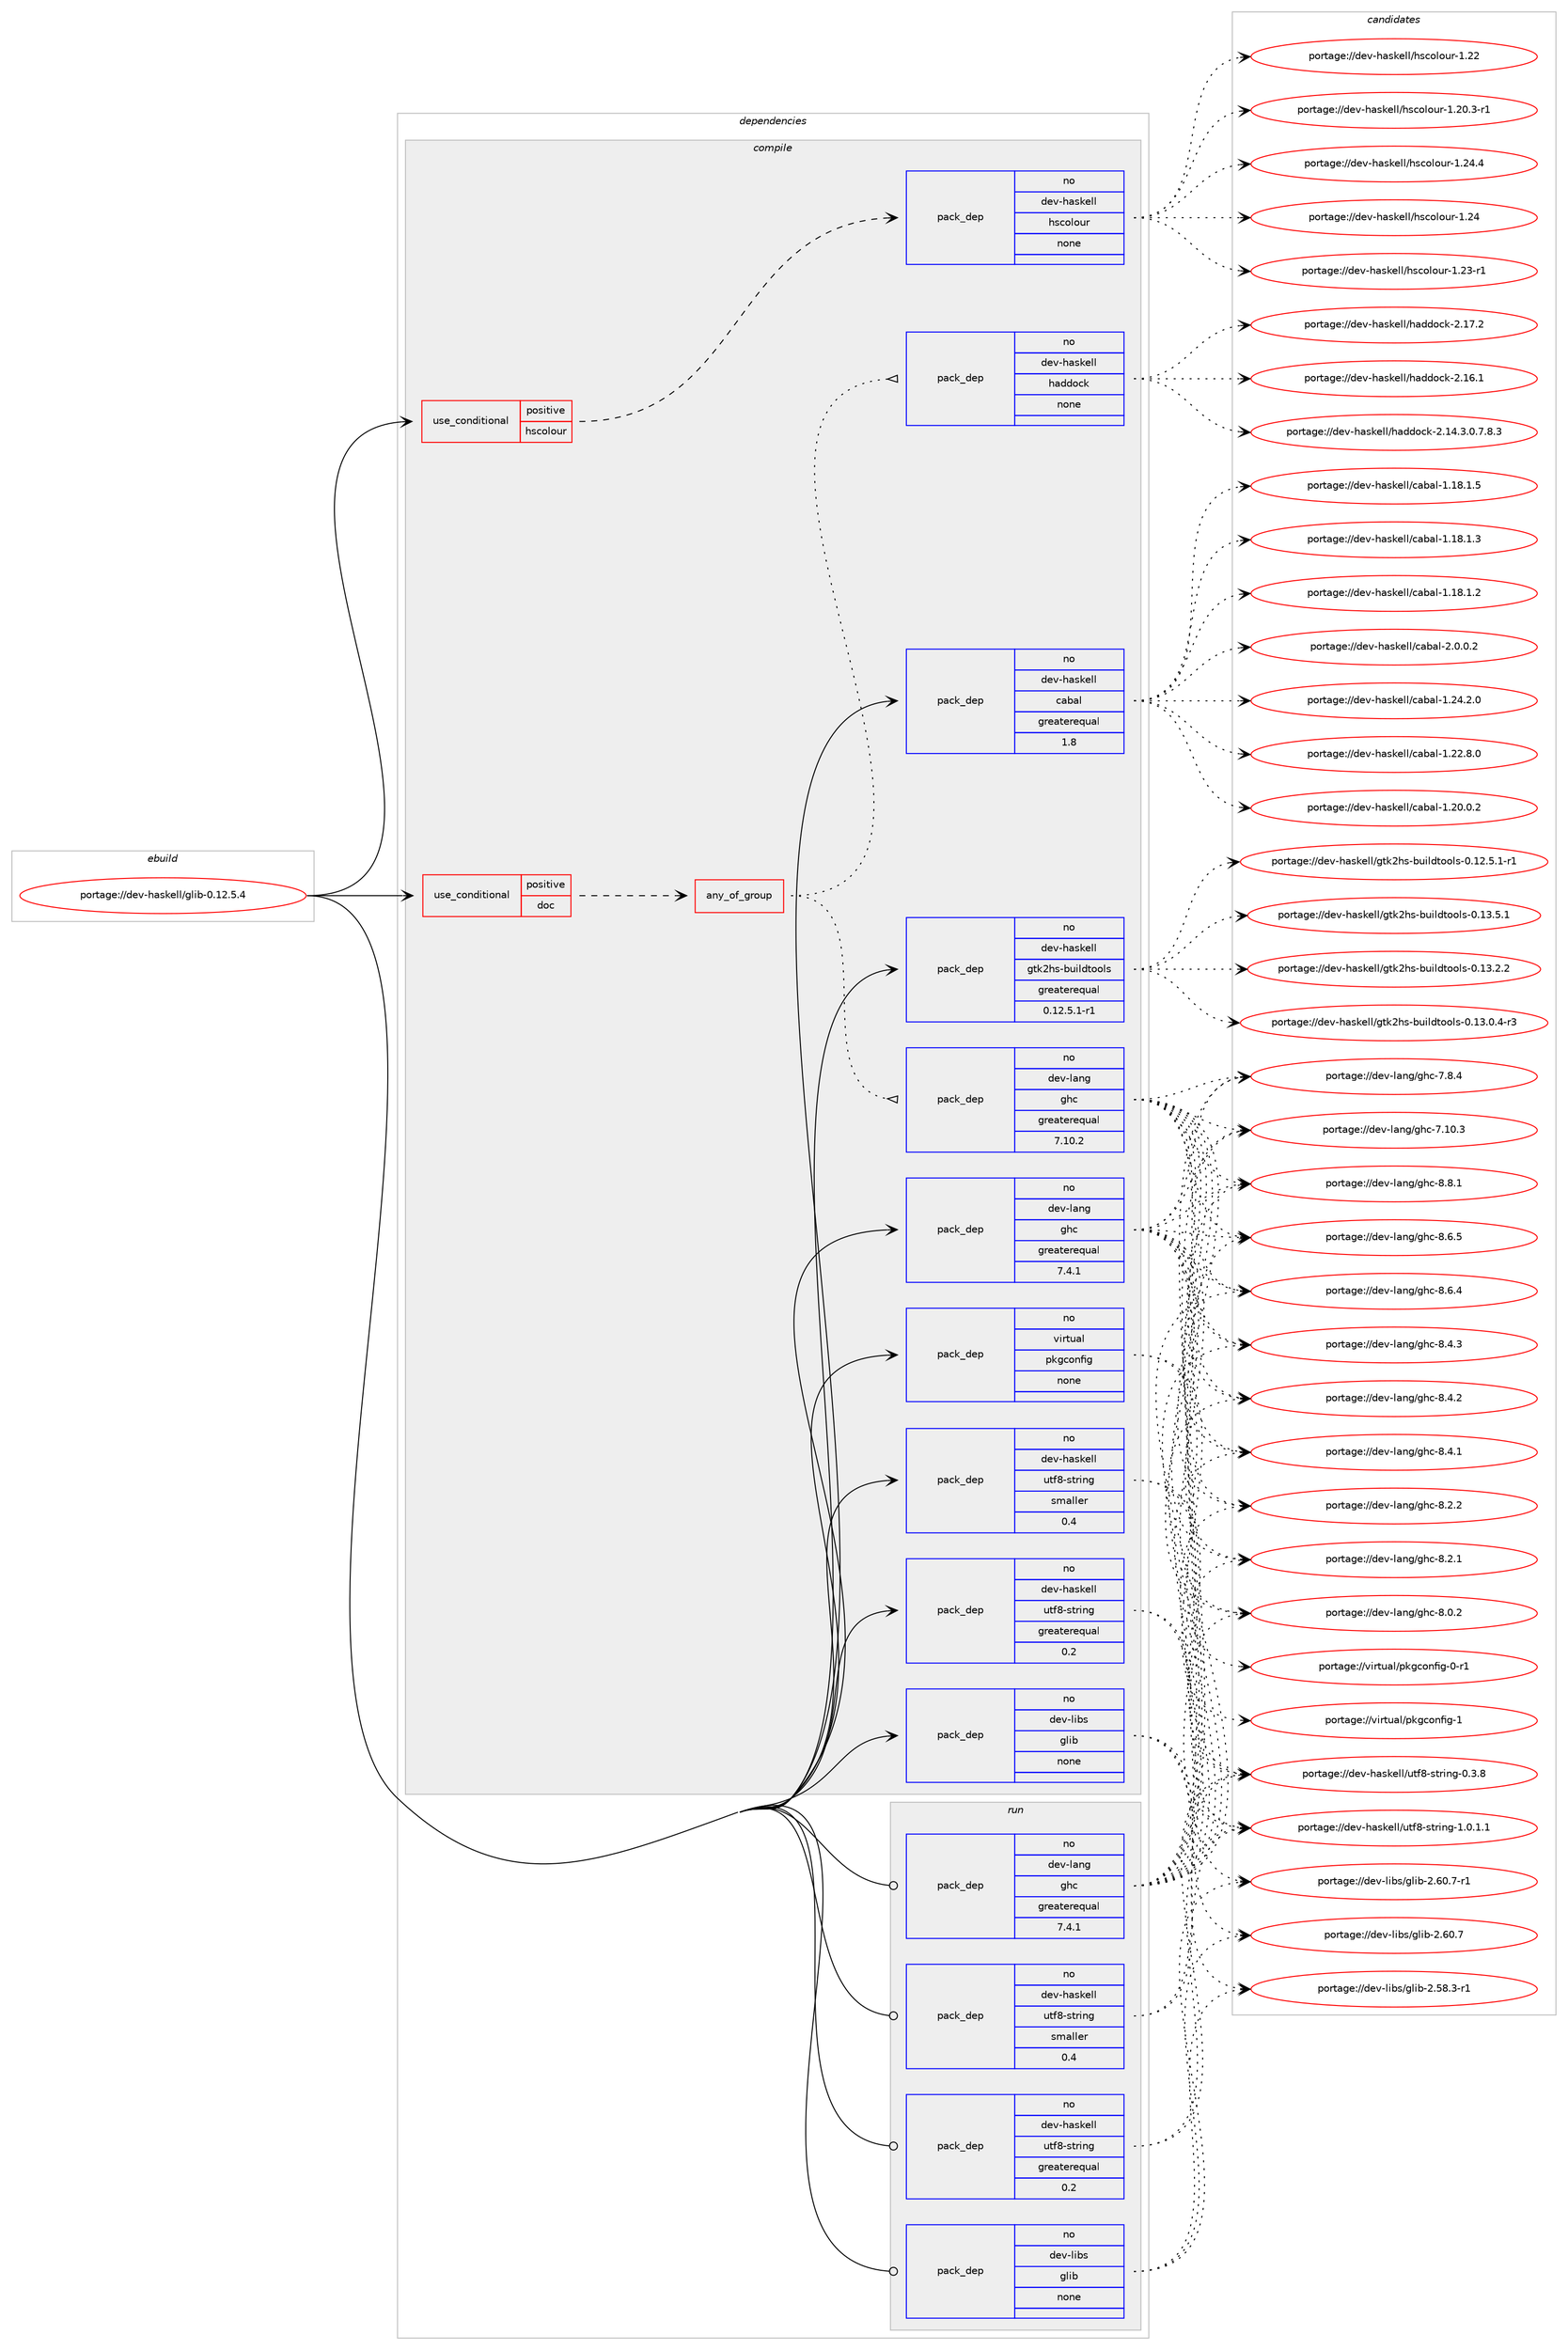 digraph prolog {

# *************
# Graph options
# *************

newrank=true;
concentrate=true;
compound=true;
graph [rankdir=LR,fontname=Helvetica,fontsize=10,ranksep=1.5];#, ranksep=2.5, nodesep=0.2];
edge  [arrowhead=vee];
node  [fontname=Helvetica,fontsize=10];

# **********
# The ebuild
# **********

subgraph cluster_leftcol {
color=gray;
label=<<i>ebuild</i>>;
id [label="portage://dev-haskell/glib-0.12.5.4", color=red, width=4, href="../dev-haskell/glib-0.12.5.4.svg"];
}

# ****************
# The dependencies
# ****************

subgraph cluster_midcol {
color=gray;
label=<<i>dependencies</i>>;
subgraph cluster_compile {
fillcolor="#eeeeee";
style=filled;
label=<<i>compile</i>>;
subgraph cond133864 {
dependency561865 [label=<<TABLE BORDER="0" CELLBORDER="1" CELLSPACING="0" CELLPADDING="4"><TR><TD ROWSPAN="3" CELLPADDING="10">use_conditional</TD></TR><TR><TD>positive</TD></TR><TR><TD>doc</TD></TR></TABLE>>, shape=none, color=red];
subgraph any6405 {
dependency561866 [label=<<TABLE BORDER="0" CELLBORDER="1" CELLSPACING="0" CELLPADDING="4"><TR><TD CELLPADDING="10">any_of_group</TD></TR></TABLE>>, shape=none, color=red];subgraph pack421359 {
dependency561867 [label=<<TABLE BORDER="0" CELLBORDER="1" CELLSPACING="0" CELLPADDING="4" WIDTH="220"><TR><TD ROWSPAN="6" CELLPADDING="30">pack_dep</TD></TR><TR><TD WIDTH="110">no</TD></TR><TR><TD>dev-haskell</TD></TR><TR><TD>haddock</TD></TR><TR><TD>none</TD></TR><TR><TD></TD></TR></TABLE>>, shape=none, color=blue];
}
dependency561866:e -> dependency561867:w [weight=20,style="dotted",arrowhead="oinv"];
subgraph pack421360 {
dependency561868 [label=<<TABLE BORDER="0" CELLBORDER="1" CELLSPACING="0" CELLPADDING="4" WIDTH="220"><TR><TD ROWSPAN="6" CELLPADDING="30">pack_dep</TD></TR><TR><TD WIDTH="110">no</TD></TR><TR><TD>dev-lang</TD></TR><TR><TD>ghc</TD></TR><TR><TD>greaterequal</TD></TR><TR><TD>7.10.2</TD></TR></TABLE>>, shape=none, color=blue];
}
dependency561866:e -> dependency561868:w [weight=20,style="dotted",arrowhead="oinv"];
}
dependency561865:e -> dependency561866:w [weight=20,style="dashed",arrowhead="vee"];
}
id:e -> dependency561865:w [weight=20,style="solid",arrowhead="vee"];
subgraph cond133865 {
dependency561869 [label=<<TABLE BORDER="0" CELLBORDER="1" CELLSPACING="0" CELLPADDING="4"><TR><TD ROWSPAN="3" CELLPADDING="10">use_conditional</TD></TR><TR><TD>positive</TD></TR><TR><TD>hscolour</TD></TR></TABLE>>, shape=none, color=red];
subgraph pack421361 {
dependency561870 [label=<<TABLE BORDER="0" CELLBORDER="1" CELLSPACING="0" CELLPADDING="4" WIDTH="220"><TR><TD ROWSPAN="6" CELLPADDING="30">pack_dep</TD></TR><TR><TD WIDTH="110">no</TD></TR><TR><TD>dev-haskell</TD></TR><TR><TD>hscolour</TD></TR><TR><TD>none</TD></TR><TR><TD></TD></TR></TABLE>>, shape=none, color=blue];
}
dependency561869:e -> dependency561870:w [weight=20,style="dashed",arrowhead="vee"];
}
id:e -> dependency561869:w [weight=20,style="solid",arrowhead="vee"];
subgraph pack421362 {
dependency561871 [label=<<TABLE BORDER="0" CELLBORDER="1" CELLSPACING="0" CELLPADDING="4" WIDTH="220"><TR><TD ROWSPAN="6" CELLPADDING="30">pack_dep</TD></TR><TR><TD WIDTH="110">no</TD></TR><TR><TD>dev-haskell</TD></TR><TR><TD>cabal</TD></TR><TR><TD>greaterequal</TD></TR><TR><TD>1.8</TD></TR></TABLE>>, shape=none, color=blue];
}
id:e -> dependency561871:w [weight=20,style="solid",arrowhead="vee"];
subgraph pack421363 {
dependency561872 [label=<<TABLE BORDER="0" CELLBORDER="1" CELLSPACING="0" CELLPADDING="4" WIDTH="220"><TR><TD ROWSPAN="6" CELLPADDING="30">pack_dep</TD></TR><TR><TD WIDTH="110">no</TD></TR><TR><TD>dev-haskell</TD></TR><TR><TD>gtk2hs-buildtools</TD></TR><TR><TD>greaterequal</TD></TR><TR><TD>0.12.5.1-r1</TD></TR></TABLE>>, shape=none, color=blue];
}
id:e -> dependency561872:w [weight=20,style="solid",arrowhead="vee"];
subgraph pack421364 {
dependency561873 [label=<<TABLE BORDER="0" CELLBORDER="1" CELLSPACING="0" CELLPADDING="4" WIDTH="220"><TR><TD ROWSPAN="6" CELLPADDING="30">pack_dep</TD></TR><TR><TD WIDTH="110">no</TD></TR><TR><TD>dev-haskell</TD></TR><TR><TD>utf8-string</TD></TR><TR><TD>greaterequal</TD></TR><TR><TD>0.2</TD></TR></TABLE>>, shape=none, color=blue];
}
id:e -> dependency561873:w [weight=20,style="solid",arrowhead="vee"];
subgraph pack421365 {
dependency561874 [label=<<TABLE BORDER="0" CELLBORDER="1" CELLSPACING="0" CELLPADDING="4" WIDTH="220"><TR><TD ROWSPAN="6" CELLPADDING="30">pack_dep</TD></TR><TR><TD WIDTH="110">no</TD></TR><TR><TD>dev-haskell</TD></TR><TR><TD>utf8-string</TD></TR><TR><TD>smaller</TD></TR><TR><TD>0.4</TD></TR></TABLE>>, shape=none, color=blue];
}
id:e -> dependency561874:w [weight=20,style="solid",arrowhead="vee"];
subgraph pack421366 {
dependency561875 [label=<<TABLE BORDER="0" CELLBORDER="1" CELLSPACING="0" CELLPADDING="4" WIDTH="220"><TR><TD ROWSPAN="6" CELLPADDING="30">pack_dep</TD></TR><TR><TD WIDTH="110">no</TD></TR><TR><TD>dev-lang</TD></TR><TR><TD>ghc</TD></TR><TR><TD>greaterequal</TD></TR><TR><TD>7.4.1</TD></TR></TABLE>>, shape=none, color=blue];
}
id:e -> dependency561875:w [weight=20,style="solid",arrowhead="vee"];
subgraph pack421367 {
dependency561876 [label=<<TABLE BORDER="0" CELLBORDER="1" CELLSPACING="0" CELLPADDING="4" WIDTH="220"><TR><TD ROWSPAN="6" CELLPADDING="30">pack_dep</TD></TR><TR><TD WIDTH="110">no</TD></TR><TR><TD>dev-libs</TD></TR><TR><TD>glib</TD></TR><TR><TD>none</TD></TR><TR><TD></TD></TR></TABLE>>, shape=none, color=blue];
}
id:e -> dependency561876:w [weight=20,style="solid",arrowhead="vee"];
subgraph pack421368 {
dependency561877 [label=<<TABLE BORDER="0" CELLBORDER="1" CELLSPACING="0" CELLPADDING="4" WIDTH="220"><TR><TD ROWSPAN="6" CELLPADDING="30">pack_dep</TD></TR><TR><TD WIDTH="110">no</TD></TR><TR><TD>virtual</TD></TR><TR><TD>pkgconfig</TD></TR><TR><TD>none</TD></TR><TR><TD></TD></TR></TABLE>>, shape=none, color=blue];
}
id:e -> dependency561877:w [weight=20,style="solid",arrowhead="vee"];
}
subgraph cluster_compileandrun {
fillcolor="#eeeeee";
style=filled;
label=<<i>compile and run</i>>;
}
subgraph cluster_run {
fillcolor="#eeeeee";
style=filled;
label=<<i>run</i>>;
subgraph pack421369 {
dependency561878 [label=<<TABLE BORDER="0" CELLBORDER="1" CELLSPACING="0" CELLPADDING="4" WIDTH="220"><TR><TD ROWSPAN="6" CELLPADDING="30">pack_dep</TD></TR><TR><TD WIDTH="110">no</TD></TR><TR><TD>dev-haskell</TD></TR><TR><TD>utf8-string</TD></TR><TR><TD>greaterequal</TD></TR><TR><TD>0.2</TD></TR></TABLE>>, shape=none, color=blue];
}
id:e -> dependency561878:w [weight=20,style="solid",arrowhead="odot"];
subgraph pack421370 {
dependency561879 [label=<<TABLE BORDER="0" CELLBORDER="1" CELLSPACING="0" CELLPADDING="4" WIDTH="220"><TR><TD ROWSPAN="6" CELLPADDING="30">pack_dep</TD></TR><TR><TD WIDTH="110">no</TD></TR><TR><TD>dev-haskell</TD></TR><TR><TD>utf8-string</TD></TR><TR><TD>smaller</TD></TR><TR><TD>0.4</TD></TR></TABLE>>, shape=none, color=blue];
}
id:e -> dependency561879:w [weight=20,style="solid",arrowhead="odot"];
subgraph pack421371 {
dependency561880 [label=<<TABLE BORDER="0" CELLBORDER="1" CELLSPACING="0" CELLPADDING="4" WIDTH="220"><TR><TD ROWSPAN="6" CELLPADDING="30">pack_dep</TD></TR><TR><TD WIDTH="110">no</TD></TR><TR><TD>dev-lang</TD></TR><TR><TD>ghc</TD></TR><TR><TD>greaterequal</TD></TR><TR><TD>7.4.1</TD></TR></TABLE>>, shape=none, color=blue];
}
id:e -> dependency561880:w [weight=20,style="solid",arrowhead="odot"];
subgraph pack421372 {
dependency561881 [label=<<TABLE BORDER="0" CELLBORDER="1" CELLSPACING="0" CELLPADDING="4" WIDTH="220"><TR><TD ROWSPAN="6" CELLPADDING="30">pack_dep</TD></TR><TR><TD WIDTH="110">no</TD></TR><TR><TD>dev-libs</TD></TR><TR><TD>glib</TD></TR><TR><TD>none</TD></TR><TR><TD></TD></TR></TABLE>>, shape=none, color=blue];
}
id:e -> dependency561881:w [weight=20,style="solid",arrowhead="odot"];
}
}

# **************
# The candidates
# **************

subgraph cluster_choices {
rank=same;
color=gray;
label=<<i>candidates</i>>;

subgraph choice421359 {
color=black;
nodesep=1;
choice100101118451049711510710110810847104971001001119910745504649554650 [label="portage://dev-haskell/haddock-2.17.2", color=red, width=4,href="../dev-haskell/haddock-2.17.2.svg"];
choice100101118451049711510710110810847104971001001119910745504649544649 [label="portage://dev-haskell/haddock-2.16.1", color=red, width=4,href="../dev-haskell/haddock-2.16.1.svg"];
choice1001011184510497115107101108108471049710010011199107455046495246514648465546564651 [label="portage://dev-haskell/haddock-2.14.3.0.7.8.3", color=red, width=4,href="../dev-haskell/haddock-2.14.3.0.7.8.3.svg"];
dependency561867:e -> choice100101118451049711510710110810847104971001001119910745504649554650:w [style=dotted,weight="100"];
dependency561867:e -> choice100101118451049711510710110810847104971001001119910745504649544649:w [style=dotted,weight="100"];
dependency561867:e -> choice1001011184510497115107101108108471049710010011199107455046495246514648465546564651:w [style=dotted,weight="100"];
}
subgraph choice421360 {
color=black;
nodesep=1;
choice10010111845108971101034710310499455646564649 [label="portage://dev-lang/ghc-8.8.1", color=red, width=4,href="../dev-lang/ghc-8.8.1.svg"];
choice10010111845108971101034710310499455646544653 [label="portage://dev-lang/ghc-8.6.5", color=red, width=4,href="../dev-lang/ghc-8.6.5.svg"];
choice10010111845108971101034710310499455646544652 [label="portage://dev-lang/ghc-8.6.4", color=red, width=4,href="../dev-lang/ghc-8.6.4.svg"];
choice10010111845108971101034710310499455646524651 [label="portage://dev-lang/ghc-8.4.3", color=red, width=4,href="../dev-lang/ghc-8.4.3.svg"];
choice10010111845108971101034710310499455646524650 [label="portage://dev-lang/ghc-8.4.2", color=red, width=4,href="../dev-lang/ghc-8.4.2.svg"];
choice10010111845108971101034710310499455646524649 [label="portage://dev-lang/ghc-8.4.1", color=red, width=4,href="../dev-lang/ghc-8.4.1.svg"];
choice10010111845108971101034710310499455646504650 [label="portage://dev-lang/ghc-8.2.2", color=red, width=4,href="../dev-lang/ghc-8.2.2.svg"];
choice10010111845108971101034710310499455646504649 [label="portage://dev-lang/ghc-8.2.1", color=red, width=4,href="../dev-lang/ghc-8.2.1.svg"];
choice10010111845108971101034710310499455646484650 [label="portage://dev-lang/ghc-8.0.2", color=red, width=4,href="../dev-lang/ghc-8.0.2.svg"];
choice10010111845108971101034710310499455546564652 [label="portage://dev-lang/ghc-7.8.4", color=red, width=4,href="../dev-lang/ghc-7.8.4.svg"];
choice1001011184510897110103471031049945554649484651 [label="portage://dev-lang/ghc-7.10.3", color=red, width=4,href="../dev-lang/ghc-7.10.3.svg"];
dependency561868:e -> choice10010111845108971101034710310499455646564649:w [style=dotted,weight="100"];
dependency561868:e -> choice10010111845108971101034710310499455646544653:w [style=dotted,weight="100"];
dependency561868:e -> choice10010111845108971101034710310499455646544652:w [style=dotted,weight="100"];
dependency561868:e -> choice10010111845108971101034710310499455646524651:w [style=dotted,weight="100"];
dependency561868:e -> choice10010111845108971101034710310499455646524650:w [style=dotted,weight="100"];
dependency561868:e -> choice10010111845108971101034710310499455646524649:w [style=dotted,weight="100"];
dependency561868:e -> choice10010111845108971101034710310499455646504650:w [style=dotted,weight="100"];
dependency561868:e -> choice10010111845108971101034710310499455646504649:w [style=dotted,weight="100"];
dependency561868:e -> choice10010111845108971101034710310499455646484650:w [style=dotted,weight="100"];
dependency561868:e -> choice10010111845108971101034710310499455546564652:w [style=dotted,weight="100"];
dependency561868:e -> choice1001011184510897110103471031049945554649484651:w [style=dotted,weight="100"];
}
subgraph choice421361 {
color=black;
nodesep=1;
choice1001011184510497115107101108108471041159911110811111711445494650524652 [label="portage://dev-haskell/hscolour-1.24.4", color=red, width=4,href="../dev-haskell/hscolour-1.24.4.svg"];
choice100101118451049711510710110810847104115991111081111171144549465052 [label="portage://dev-haskell/hscolour-1.24", color=red, width=4,href="../dev-haskell/hscolour-1.24.svg"];
choice1001011184510497115107101108108471041159911110811111711445494650514511449 [label="portage://dev-haskell/hscolour-1.23-r1", color=red, width=4,href="../dev-haskell/hscolour-1.23-r1.svg"];
choice100101118451049711510710110810847104115991111081111171144549465050 [label="portage://dev-haskell/hscolour-1.22", color=red, width=4,href="../dev-haskell/hscolour-1.22.svg"];
choice10010111845104971151071011081084710411599111108111117114454946504846514511449 [label="portage://dev-haskell/hscolour-1.20.3-r1", color=red, width=4,href="../dev-haskell/hscolour-1.20.3-r1.svg"];
dependency561870:e -> choice1001011184510497115107101108108471041159911110811111711445494650524652:w [style=dotted,weight="100"];
dependency561870:e -> choice100101118451049711510710110810847104115991111081111171144549465052:w [style=dotted,weight="100"];
dependency561870:e -> choice1001011184510497115107101108108471041159911110811111711445494650514511449:w [style=dotted,weight="100"];
dependency561870:e -> choice100101118451049711510710110810847104115991111081111171144549465050:w [style=dotted,weight="100"];
dependency561870:e -> choice10010111845104971151071011081084710411599111108111117114454946504846514511449:w [style=dotted,weight="100"];
}
subgraph choice421362 {
color=black;
nodesep=1;
choice100101118451049711510710110810847999798971084550464846484650 [label="portage://dev-haskell/cabal-2.0.0.2", color=red, width=4,href="../dev-haskell/cabal-2.0.0.2.svg"];
choice10010111845104971151071011081084799979897108454946505246504648 [label="portage://dev-haskell/cabal-1.24.2.0", color=red, width=4,href="../dev-haskell/cabal-1.24.2.0.svg"];
choice10010111845104971151071011081084799979897108454946505046564648 [label="portage://dev-haskell/cabal-1.22.8.0", color=red, width=4,href="../dev-haskell/cabal-1.22.8.0.svg"];
choice10010111845104971151071011081084799979897108454946504846484650 [label="portage://dev-haskell/cabal-1.20.0.2", color=red, width=4,href="../dev-haskell/cabal-1.20.0.2.svg"];
choice10010111845104971151071011081084799979897108454946495646494653 [label="portage://dev-haskell/cabal-1.18.1.5", color=red, width=4,href="../dev-haskell/cabal-1.18.1.5.svg"];
choice10010111845104971151071011081084799979897108454946495646494651 [label="portage://dev-haskell/cabal-1.18.1.3", color=red, width=4,href="../dev-haskell/cabal-1.18.1.3.svg"];
choice10010111845104971151071011081084799979897108454946495646494650 [label="portage://dev-haskell/cabal-1.18.1.2", color=red, width=4,href="../dev-haskell/cabal-1.18.1.2.svg"];
dependency561871:e -> choice100101118451049711510710110810847999798971084550464846484650:w [style=dotted,weight="100"];
dependency561871:e -> choice10010111845104971151071011081084799979897108454946505246504648:w [style=dotted,weight="100"];
dependency561871:e -> choice10010111845104971151071011081084799979897108454946505046564648:w [style=dotted,weight="100"];
dependency561871:e -> choice10010111845104971151071011081084799979897108454946504846484650:w [style=dotted,weight="100"];
dependency561871:e -> choice10010111845104971151071011081084799979897108454946495646494653:w [style=dotted,weight="100"];
dependency561871:e -> choice10010111845104971151071011081084799979897108454946495646494651:w [style=dotted,weight="100"];
dependency561871:e -> choice10010111845104971151071011081084799979897108454946495646494650:w [style=dotted,weight="100"];
}
subgraph choice421363 {
color=black;
nodesep=1;
choice100101118451049711510710110810847103116107501041154598117105108100116111111108115454846495146534649 [label="portage://dev-haskell/gtk2hs-buildtools-0.13.5.1", color=red, width=4,href="../dev-haskell/gtk2hs-buildtools-0.13.5.1.svg"];
choice100101118451049711510710110810847103116107501041154598117105108100116111111108115454846495146504650 [label="portage://dev-haskell/gtk2hs-buildtools-0.13.2.2", color=red, width=4,href="../dev-haskell/gtk2hs-buildtools-0.13.2.2.svg"];
choice1001011184510497115107101108108471031161075010411545981171051081001161111111081154548464951464846524511451 [label="portage://dev-haskell/gtk2hs-buildtools-0.13.0.4-r3", color=red, width=4,href="../dev-haskell/gtk2hs-buildtools-0.13.0.4-r3.svg"];
choice1001011184510497115107101108108471031161075010411545981171051081001161111111081154548464950465346494511449 [label="portage://dev-haskell/gtk2hs-buildtools-0.12.5.1-r1", color=red, width=4,href="../dev-haskell/gtk2hs-buildtools-0.12.5.1-r1.svg"];
dependency561872:e -> choice100101118451049711510710110810847103116107501041154598117105108100116111111108115454846495146534649:w [style=dotted,weight="100"];
dependency561872:e -> choice100101118451049711510710110810847103116107501041154598117105108100116111111108115454846495146504650:w [style=dotted,weight="100"];
dependency561872:e -> choice1001011184510497115107101108108471031161075010411545981171051081001161111111081154548464951464846524511451:w [style=dotted,weight="100"];
dependency561872:e -> choice1001011184510497115107101108108471031161075010411545981171051081001161111111081154548464950465346494511449:w [style=dotted,weight="100"];
}
subgraph choice421364 {
color=black;
nodesep=1;
choice10010111845104971151071011081084711711610256451151161141051101034549464846494649 [label="portage://dev-haskell/utf8-string-1.0.1.1", color=red, width=4,href="../dev-haskell/utf8-string-1.0.1.1.svg"];
choice1001011184510497115107101108108471171161025645115116114105110103454846514656 [label="portage://dev-haskell/utf8-string-0.3.8", color=red, width=4,href="../dev-haskell/utf8-string-0.3.8.svg"];
dependency561873:e -> choice10010111845104971151071011081084711711610256451151161141051101034549464846494649:w [style=dotted,weight="100"];
dependency561873:e -> choice1001011184510497115107101108108471171161025645115116114105110103454846514656:w [style=dotted,weight="100"];
}
subgraph choice421365 {
color=black;
nodesep=1;
choice10010111845104971151071011081084711711610256451151161141051101034549464846494649 [label="portage://dev-haskell/utf8-string-1.0.1.1", color=red, width=4,href="../dev-haskell/utf8-string-1.0.1.1.svg"];
choice1001011184510497115107101108108471171161025645115116114105110103454846514656 [label="portage://dev-haskell/utf8-string-0.3.8", color=red, width=4,href="../dev-haskell/utf8-string-0.3.8.svg"];
dependency561874:e -> choice10010111845104971151071011081084711711610256451151161141051101034549464846494649:w [style=dotted,weight="100"];
dependency561874:e -> choice1001011184510497115107101108108471171161025645115116114105110103454846514656:w [style=dotted,weight="100"];
}
subgraph choice421366 {
color=black;
nodesep=1;
choice10010111845108971101034710310499455646564649 [label="portage://dev-lang/ghc-8.8.1", color=red, width=4,href="../dev-lang/ghc-8.8.1.svg"];
choice10010111845108971101034710310499455646544653 [label="portage://dev-lang/ghc-8.6.5", color=red, width=4,href="../dev-lang/ghc-8.6.5.svg"];
choice10010111845108971101034710310499455646544652 [label="portage://dev-lang/ghc-8.6.4", color=red, width=4,href="../dev-lang/ghc-8.6.4.svg"];
choice10010111845108971101034710310499455646524651 [label="portage://dev-lang/ghc-8.4.3", color=red, width=4,href="../dev-lang/ghc-8.4.3.svg"];
choice10010111845108971101034710310499455646524650 [label="portage://dev-lang/ghc-8.4.2", color=red, width=4,href="../dev-lang/ghc-8.4.2.svg"];
choice10010111845108971101034710310499455646524649 [label="portage://dev-lang/ghc-8.4.1", color=red, width=4,href="../dev-lang/ghc-8.4.1.svg"];
choice10010111845108971101034710310499455646504650 [label="portage://dev-lang/ghc-8.2.2", color=red, width=4,href="../dev-lang/ghc-8.2.2.svg"];
choice10010111845108971101034710310499455646504649 [label="portage://dev-lang/ghc-8.2.1", color=red, width=4,href="../dev-lang/ghc-8.2.1.svg"];
choice10010111845108971101034710310499455646484650 [label="portage://dev-lang/ghc-8.0.2", color=red, width=4,href="../dev-lang/ghc-8.0.2.svg"];
choice10010111845108971101034710310499455546564652 [label="portage://dev-lang/ghc-7.8.4", color=red, width=4,href="../dev-lang/ghc-7.8.4.svg"];
choice1001011184510897110103471031049945554649484651 [label="portage://dev-lang/ghc-7.10.3", color=red, width=4,href="../dev-lang/ghc-7.10.3.svg"];
dependency561875:e -> choice10010111845108971101034710310499455646564649:w [style=dotted,weight="100"];
dependency561875:e -> choice10010111845108971101034710310499455646544653:w [style=dotted,weight="100"];
dependency561875:e -> choice10010111845108971101034710310499455646544652:w [style=dotted,weight="100"];
dependency561875:e -> choice10010111845108971101034710310499455646524651:w [style=dotted,weight="100"];
dependency561875:e -> choice10010111845108971101034710310499455646524650:w [style=dotted,weight="100"];
dependency561875:e -> choice10010111845108971101034710310499455646524649:w [style=dotted,weight="100"];
dependency561875:e -> choice10010111845108971101034710310499455646504650:w [style=dotted,weight="100"];
dependency561875:e -> choice10010111845108971101034710310499455646504649:w [style=dotted,weight="100"];
dependency561875:e -> choice10010111845108971101034710310499455646484650:w [style=dotted,weight="100"];
dependency561875:e -> choice10010111845108971101034710310499455546564652:w [style=dotted,weight="100"];
dependency561875:e -> choice1001011184510897110103471031049945554649484651:w [style=dotted,weight="100"];
}
subgraph choice421367 {
color=black;
nodesep=1;
choice10010111845108105981154710310810598455046544846554511449 [label="portage://dev-libs/glib-2.60.7-r1", color=red, width=4,href="../dev-libs/glib-2.60.7-r1.svg"];
choice1001011184510810598115471031081059845504654484655 [label="portage://dev-libs/glib-2.60.7", color=red, width=4,href="../dev-libs/glib-2.60.7.svg"];
choice10010111845108105981154710310810598455046535646514511449 [label="portage://dev-libs/glib-2.58.3-r1", color=red, width=4,href="../dev-libs/glib-2.58.3-r1.svg"];
dependency561876:e -> choice10010111845108105981154710310810598455046544846554511449:w [style=dotted,weight="100"];
dependency561876:e -> choice1001011184510810598115471031081059845504654484655:w [style=dotted,weight="100"];
dependency561876:e -> choice10010111845108105981154710310810598455046535646514511449:w [style=dotted,weight="100"];
}
subgraph choice421368 {
color=black;
nodesep=1;
choice1181051141161179710847112107103991111101021051034549 [label="portage://virtual/pkgconfig-1", color=red, width=4,href="../virtual/pkgconfig-1.svg"];
choice11810511411611797108471121071039911111010210510345484511449 [label="portage://virtual/pkgconfig-0-r1", color=red, width=4,href="../virtual/pkgconfig-0-r1.svg"];
dependency561877:e -> choice1181051141161179710847112107103991111101021051034549:w [style=dotted,weight="100"];
dependency561877:e -> choice11810511411611797108471121071039911111010210510345484511449:w [style=dotted,weight="100"];
}
subgraph choice421369 {
color=black;
nodesep=1;
choice10010111845104971151071011081084711711610256451151161141051101034549464846494649 [label="portage://dev-haskell/utf8-string-1.0.1.1", color=red, width=4,href="../dev-haskell/utf8-string-1.0.1.1.svg"];
choice1001011184510497115107101108108471171161025645115116114105110103454846514656 [label="portage://dev-haskell/utf8-string-0.3.8", color=red, width=4,href="../dev-haskell/utf8-string-0.3.8.svg"];
dependency561878:e -> choice10010111845104971151071011081084711711610256451151161141051101034549464846494649:w [style=dotted,weight="100"];
dependency561878:e -> choice1001011184510497115107101108108471171161025645115116114105110103454846514656:w [style=dotted,weight="100"];
}
subgraph choice421370 {
color=black;
nodesep=1;
choice10010111845104971151071011081084711711610256451151161141051101034549464846494649 [label="portage://dev-haskell/utf8-string-1.0.1.1", color=red, width=4,href="../dev-haskell/utf8-string-1.0.1.1.svg"];
choice1001011184510497115107101108108471171161025645115116114105110103454846514656 [label="portage://dev-haskell/utf8-string-0.3.8", color=red, width=4,href="../dev-haskell/utf8-string-0.3.8.svg"];
dependency561879:e -> choice10010111845104971151071011081084711711610256451151161141051101034549464846494649:w [style=dotted,weight="100"];
dependency561879:e -> choice1001011184510497115107101108108471171161025645115116114105110103454846514656:w [style=dotted,weight="100"];
}
subgraph choice421371 {
color=black;
nodesep=1;
choice10010111845108971101034710310499455646564649 [label="portage://dev-lang/ghc-8.8.1", color=red, width=4,href="../dev-lang/ghc-8.8.1.svg"];
choice10010111845108971101034710310499455646544653 [label="portage://dev-lang/ghc-8.6.5", color=red, width=4,href="../dev-lang/ghc-8.6.5.svg"];
choice10010111845108971101034710310499455646544652 [label="portage://dev-lang/ghc-8.6.4", color=red, width=4,href="../dev-lang/ghc-8.6.4.svg"];
choice10010111845108971101034710310499455646524651 [label="portage://dev-lang/ghc-8.4.3", color=red, width=4,href="../dev-lang/ghc-8.4.3.svg"];
choice10010111845108971101034710310499455646524650 [label="portage://dev-lang/ghc-8.4.2", color=red, width=4,href="../dev-lang/ghc-8.4.2.svg"];
choice10010111845108971101034710310499455646524649 [label="portage://dev-lang/ghc-8.4.1", color=red, width=4,href="../dev-lang/ghc-8.4.1.svg"];
choice10010111845108971101034710310499455646504650 [label="portage://dev-lang/ghc-8.2.2", color=red, width=4,href="../dev-lang/ghc-8.2.2.svg"];
choice10010111845108971101034710310499455646504649 [label="portage://dev-lang/ghc-8.2.1", color=red, width=4,href="../dev-lang/ghc-8.2.1.svg"];
choice10010111845108971101034710310499455646484650 [label="portage://dev-lang/ghc-8.0.2", color=red, width=4,href="../dev-lang/ghc-8.0.2.svg"];
choice10010111845108971101034710310499455546564652 [label="portage://dev-lang/ghc-7.8.4", color=red, width=4,href="../dev-lang/ghc-7.8.4.svg"];
choice1001011184510897110103471031049945554649484651 [label="portage://dev-lang/ghc-7.10.3", color=red, width=4,href="../dev-lang/ghc-7.10.3.svg"];
dependency561880:e -> choice10010111845108971101034710310499455646564649:w [style=dotted,weight="100"];
dependency561880:e -> choice10010111845108971101034710310499455646544653:w [style=dotted,weight="100"];
dependency561880:e -> choice10010111845108971101034710310499455646544652:w [style=dotted,weight="100"];
dependency561880:e -> choice10010111845108971101034710310499455646524651:w [style=dotted,weight="100"];
dependency561880:e -> choice10010111845108971101034710310499455646524650:w [style=dotted,weight="100"];
dependency561880:e -> choice10010111845108971101034710310499455646524649:w [style=dotted,weight="100"];
dependency561880:e -> choice10010111845108971101034710310499455646504650:w [style=dotted,weight="100"];
dependency561880:e -> choice10010111845108971101034710310499455646504649:w [style=dotted,weight="100"];
dependency561880:e -> choice10010111845108971101034710310499455646484650:w [style=dotted,weight="100"];
dependency561880:e -> choice10010111845108971101034710310499455546564652:w [style=dotted,weight="100"];
dependency561880:e -> choice1001011184510897110103471031049945554649484651:w [style=dotted,weight="100"];
}
subgraph choice421372 {
color=black;
nodesep=1;
choice10010111845108105981154710310810598455046544846554511449 [label="portage://dev-libs/glib-2.60.7-r1", color=red, width=4,href="../dev-libs/glib-2.60.7-r1.svg"];
choice1001011184510810598115471031081059845504654484655 [label="portage://dev-libs/glib-2.60.7", color=red, width=4,href="../dev-libs/glib-2.60.7.svg"];
choice10010111845108105981154710310810598455046535646514511449 [label="portage://dev-libs/glib-2.58.3-r1", color=red, width=4,href="../dev-libs/glib-2.58.3-r1.svg"];
dependency561881:e -> choice10010111845108105981154710310810598455046544846554511449:w [style=dotted,weight="100"];
dependency561881:e -> choice1001011184510810598115471031081059845504654484655:w [style=dotted,weight="100"];
dependency561881:e -> choice10010111845108105981154710310810598455046535646514511449:w [style=dotted,weight="100"];
}
}

}
